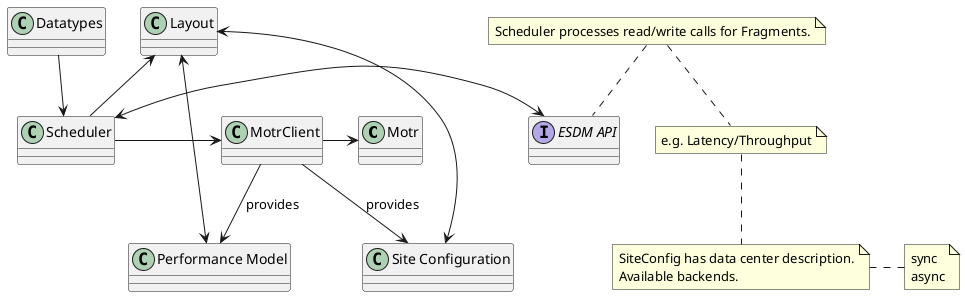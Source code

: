 @startuml

class Motr
class MotrClient

class Datatypes
class Scheduler
class Layout
class "Performance Model" as Performance
class "Site Configuration" as SiteConfig

interface "ESDM API" as ESDMAPI



Motr <-left- MotrClient

MotrClient <-left- Scheduler
note top
	Scheduler processes read/write calls for Fragments.
end note

MotrClient --> Performance: provides
MotrClient --> SiteConfig: provides


Datatypes -down-> Scheduler

Layout <--> Performance
note bottom
	e.g. Latency/Throughput
end note

Layout <--> SiteConfig
note bottom
	SiteConfig has data center description.
	Available backends.
end note

Layout <-down- Scheduler


Scheduler <-right-> ESDMAPI
note right
	sync
	async
end note


@enduml
